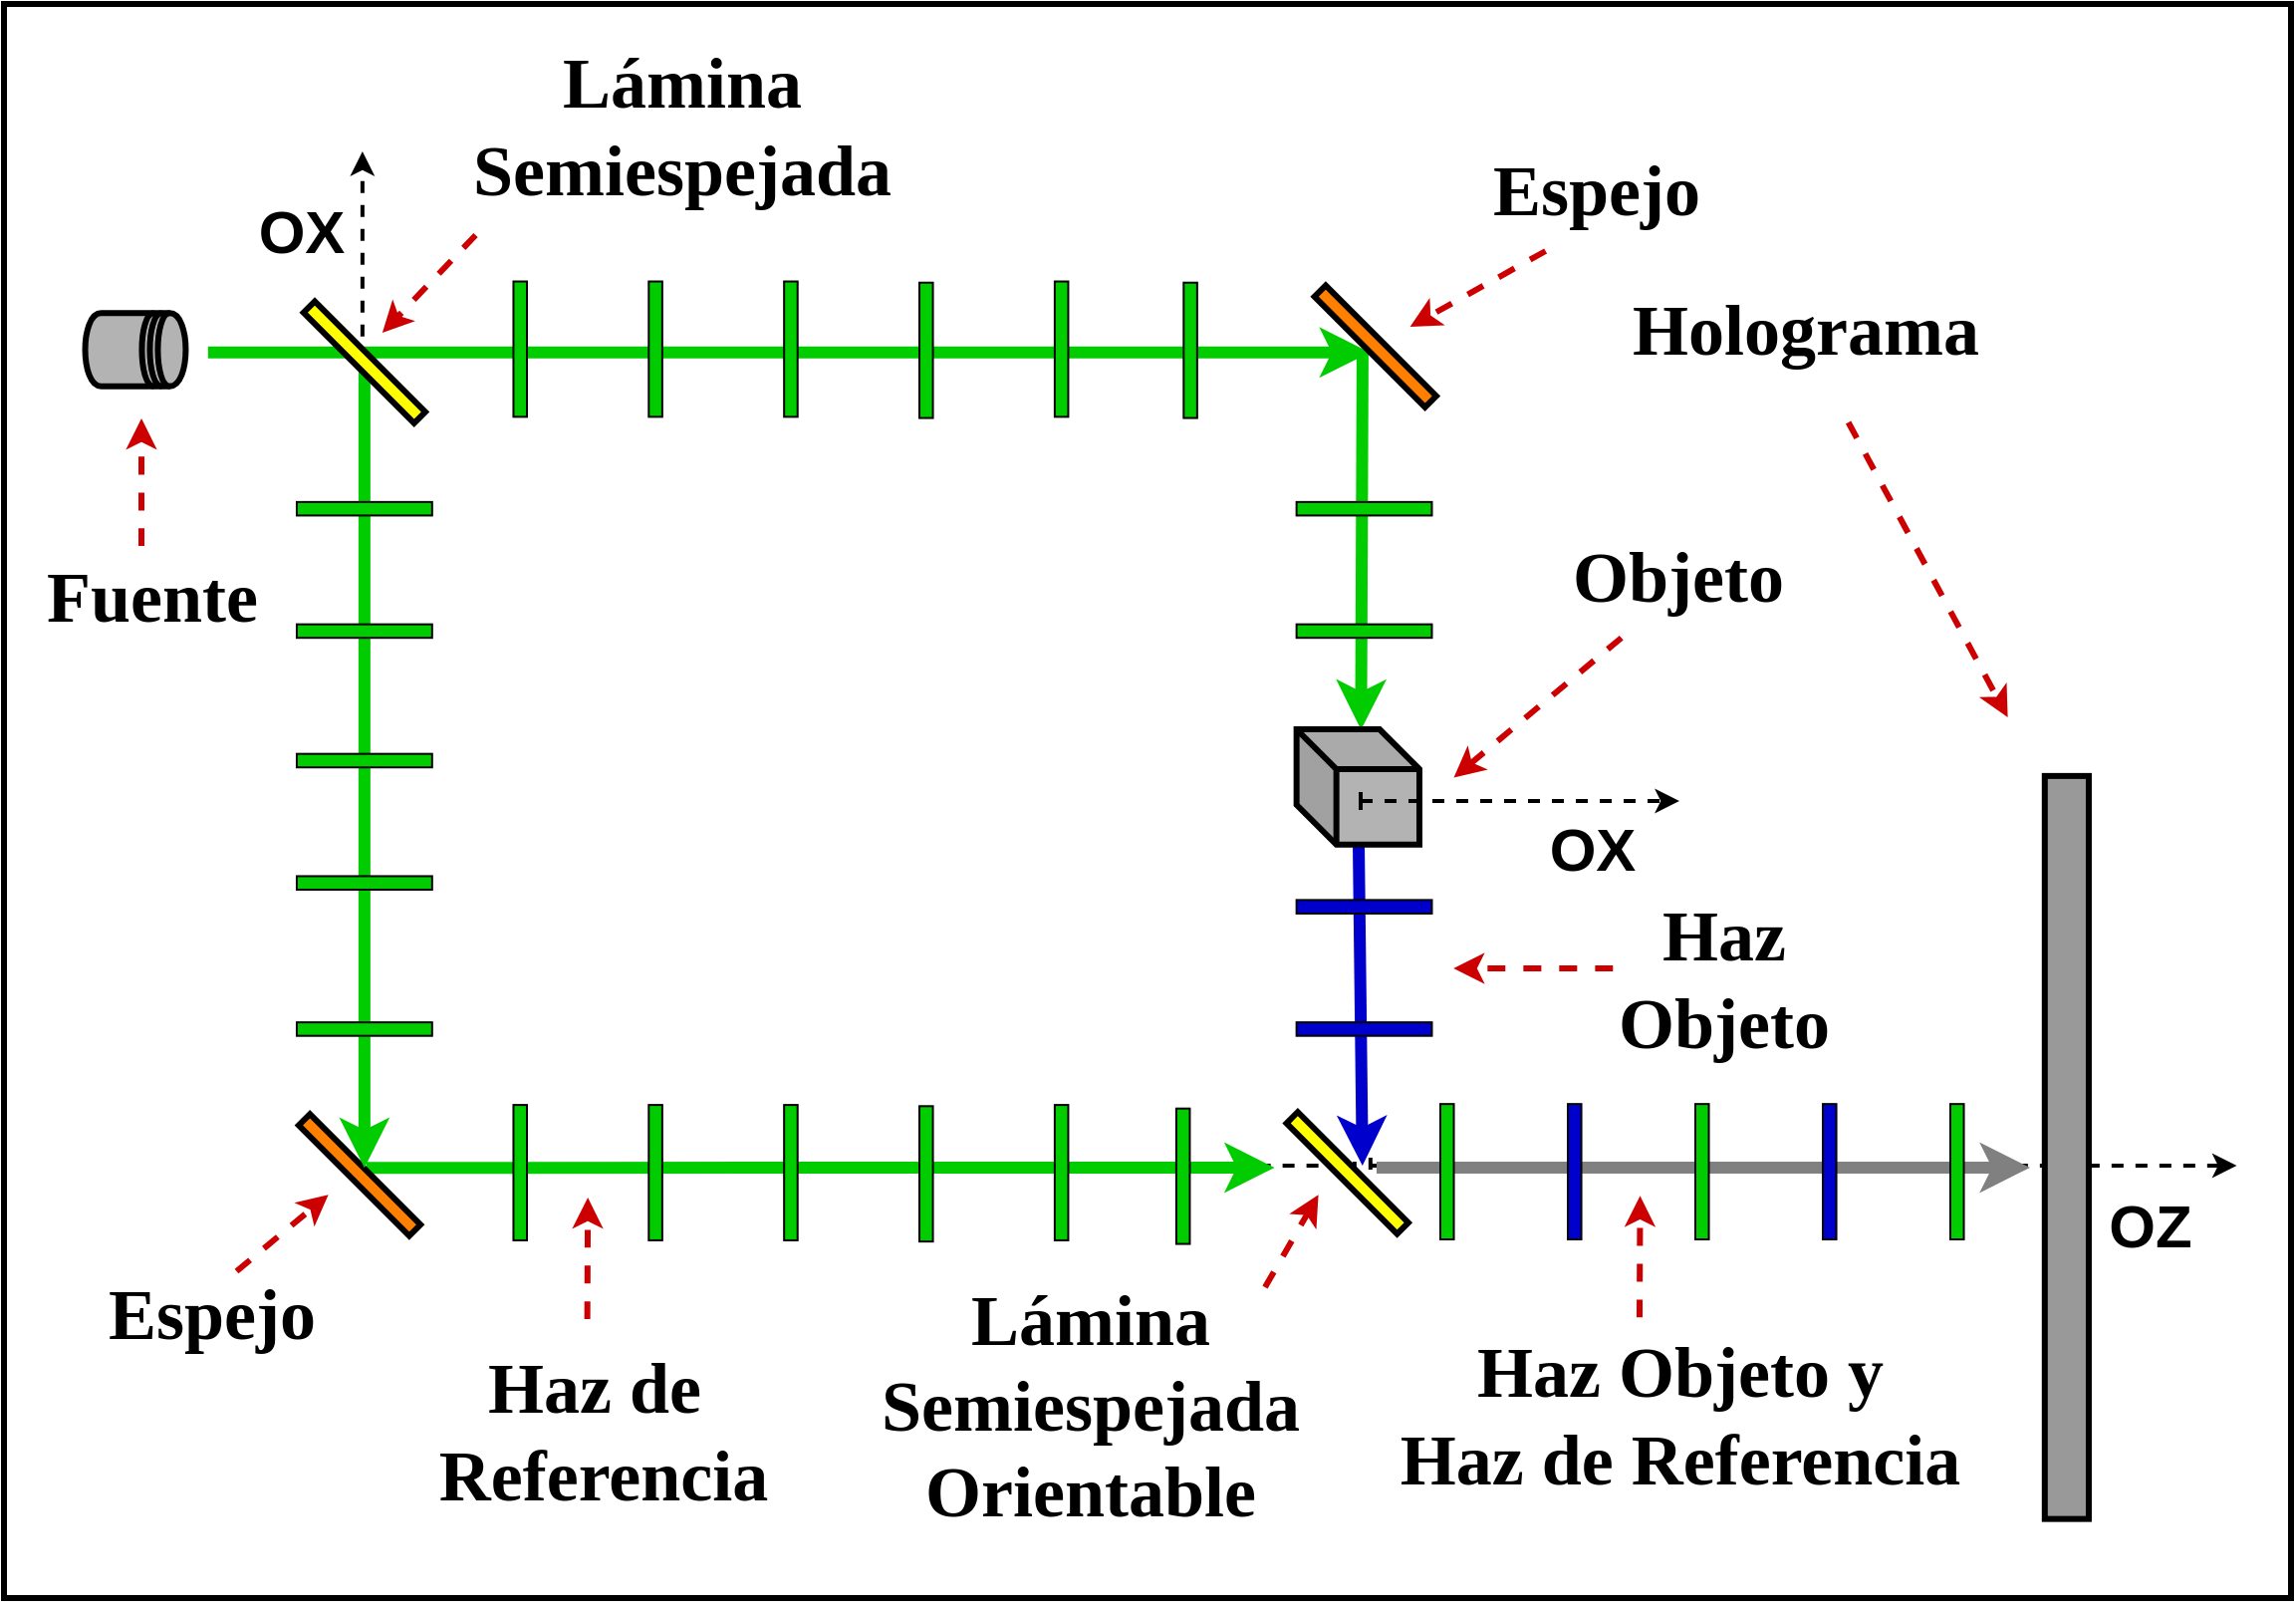 <mxfile version="20.7.4" type="device"><diagram id="RKp0O22fH_kc098QBIgx" name="Página-1"><mxGraphModel dx="53" dy="-467" grid="1" gridSize="4" guides="1" tooltips="1" connect="1" arrows="1" fold="1" page="1" pageScale="1" pageWidth="1169" pageHeight="827" math="0" shadow="0"><root><mxCell id="0"/><mxCell id="1" parent="0"/><mxCell id="4uWURCMnZ6tSBSoUPOMU-154" value="" style="endArrow=classic;html=1;rounded=0;strokeWidth=6;strokeColor=#0000CC;startArrow=none;startFill=0;movable=1;resizable=1;rotatable=1;deletable=1;editable=1;connectable=1;" parent="1" source="CR2pXK3wk7QsSCWjw1C4-1" edge="1"><mxGeometry x="-0.359" y="92" width="50" height="50" relative="1" as="geometry"><mxPoint x="1860.964" y="2075.424" as="sourcePoint"/><mxPoint x="1860.922" y="2255.021" as="targetPoint"/><mxPoint y="1" as="offset"/></mxGeometry></mxCell><mxCell id="rqAqz7knDWIC3kGbM8XP-1" value="" style="endArrow=classic;html=1;strokeWidth=2;rounded=0;jumpStyle=line;dashed=1;startArrow=none;movable=1;resizable=1;rotatable=1;deletable=1;editable=1;connectable=1;endFill=1;startFill=0;" parent="1" edge="1"><mxGeometry width="50" height="50" relative="1" as="geometry"><mxPoint x="1388.81" y="2255" as="sourcePoint"/><mxPoint x="2299.76" y="2255" as="targetPoint"/></mxGeometry></mxCell><mxCell id="4uWURCMnZ6tSBSoUPOMU-153" value="" style="endArrow=classic;html=1;rounded=0;strokeWidth=6;startArrow=none;startFill=0;movable=1;resizable=1;rotatable=1;deletable=1;editable=1;connectable=1;jumpStyle=sharp;shadow=0;strokeColor=#808080;" parent="1" edge="1"><mxGeometry x="-0.359" y="92" width="50" height="50" relative="1" as="geometry"><mxPoint x="1868" y="2256" as="sourcePoint"/><mxPoint x="2196" y="2256" as="targetPoint"/><mxPoint y="1" as="offset"/></mxGeometry></mxCell><mxCell id="rqAqz7knDWIC3kGbM8XP-2" value="" style="endArrow=classic;html=1;strokeWidth=2;rounded=0;jumpStyle=line;dashed=1;startArrow=oval;movable=1;resizable=1;rotatable=1;deletable=1;editable=1;connectable=1;endFill=1;startFill=1;" parent="1" edge="1"><mxGeometry width="50" height="50" relative="1" as="geometry"><mxPoint x="1358.94" y="2261.9" as="sourcePoint"/><mxPoint x="1358.94" y="1745.98" as="targetPoint"/></mxGeometry></mxCell><mxCell id="4uWURCMnZ6tSBSoUPOMU-195" value="" style="endArrow=classic;html=1;rounded=0;strokeWidth=6;strokeColor=#00CC00;startArrow=none;startFill=0;movable=1;resizable=1;rotatable=1;deletable=1;editable=1;connectable=1;" parent="1" edge="1"><mxGeometry width="50" height="50" relative="1" as="geometry"><mxPoint x="1360.915" y="2256.084" as="sourcePoint"/><mxPoint x="1816.81" y="2256" as="targetPoint"/></mxGeometry></mxCell><mxCell id="4uWURCMnZ6tSBSoUPOMU-155" value="" style="shape=datastore;whiteSpace=wrap;html=1;strokeWidth=3;fillColor=#B3B3B3;direction=south;movable=1;resizable=1;rotatable=1;deletable=1;editable=1;connectable=1;" parent="1" vertex="1"><mxGeometry x="1219.763" y="1827.187" width="50.464" height="36.671" as="geometry"/></mxCell><mxCell id="4uWURCMnZ6tSBSoUPOMU-156" value="" style="endArrow=classic;html=1;rounded=0;strokeWidth=6;strokeColor=#00CC00;startArrow=none;startFill=0;entryX=1;entryY=0;entryDx=0;entryDy=0;movable=1;resizable=1;rotatable=1;deletable=1;editable=1;connectable=1;" parent="1" edge="1"><mxGeometry width="50" height="50" relative="1" as="geometry"><mxPoint x="1281.441" y="1846.889" as="sourcePoint"/><mxPoint x="1864.579" y="1846.889" as="targetPoint"/></mxGeometry></mxCell><mxCell id="4uWURCMnZ6tSBSoUPOMU-157" value="" style="rounded=0;whiteSpace=wrap;html=1;strokeWidth=3;fillColor=#FF8000;rotation=45;movable=1;resizable=1;rotatable=1;deletable=1;editable=1;connectable=1;" parent="1" vertex="1"><mxGeometry x="1318.253" y="2255.722" width="78.499" height="7.977" as="geometry"/></mxCell><mxCell id="4uWURCMnZ6tSBSoUPOMU-158" value="" style="rounded=0;whiteSpace=wrap;html=1;strokeWidth=3;fillColor=#999999;rotation=90;movable=1;resizable=1;rotatable=1;deletable=1;editable=1;connectable=1;" parent="1" vertex="1"><mxGeometry x="2028" y="2234.84" width="372.88" height="22.08" as="geometry"/></mxCell><mxCell id="4uWURCMnZ6tSBSoUPOMU-160" value="" style="endArrow=classic;html=1;rounded=0;strokeWidth=6;strokeColor=#00CC00;startArrow=none;startFill=0;movable=1;resizable=1;rotatable=1;deletable=1;editable=1;connectable=1;entryX=0.525;entryY=0.004;entryDx=0;entryDy=0;entryPerimeter=0;" parent="1" target="CR2pXK3wk7QsSCWjw1C4-1" edge="1"><mxGeometry x="-0.359" y="92" width="50" height="50" relative="1" as="geometry"><mxPoint x="1860.964" y="1845.956" as="sourcePoint"/><mxPoint x="1861" y="2016" as="targetPoint"/><mxPoint y="1" as="offset"/></mxGeometry></mxCell><mxCell id="4uWURCMnZ6tSBSoUPOMU-162" value="" style="rounded=0;whiteSpace=wrap;html=1;rotation=-90;fillColor=#00CC00;movable=1;resizable=1;rotatable=1;deletable=1;editable=1;connectable=1;" parent="1" vertex="1"><mxGeometry x="1404.153" y="1841.835" width="67.929" height="6.776" as="geometry"/></mxCell><mxCell id="4uWURCMnZ6tSBSoUPOMU-163" value="" style="rounded=0;whiteSpace=wrap;html=1;rotation=-90;fillColor=#00CC00;movable=1;resizable=1;rotatable=1;deletable=1;editable=1;connectable=1;" parent="1" vertex="1"><mxGeometry x="1472.082" y="1841.835" width="67.929" height="6.776" as="geometry"/></mxCell><mxCell id="4uWURCMnZ6tSBSoUPOMU-164" value="" style="rounded=0;whiteSpace=wrap;html=1;rotation=-90;fillColor=#00CC00;movable=1;resizable=1;rotatable=1;deletable=1;editable=1;connectable=1;" parent="1" vertex="1"><mxGeometry x="1540.011" y="1841.835" width="67.929" height="6.776" as="geometry"/></mxCell><mxCell id="4uWURCMnZ6tSBSoUPOMU-165" value="" style="rounded=0;whiteSpace=wrap;html=1;rotation=-90;fillColor=#00CC00;movable=1;resizable=1;rotatable=1;deletable=1;editable=1;connectable=1;" parent="1" vertex="1"><mxGeometry x="1607.94" y="1842.435" width="67.929" height="6.776" as="geometry"/></mxCell><mxCell id="4uWURCMnZ6tSBSoUPOMU-166" value="" style="rounded=0;whiteSpace=wrap;html=1;rotation=-90;fillColor=#00CC00;movable=1;resizable=1;rotatable=1;deletable=1;editable=1;connectable=1;" parent="1" vertex="1"><mxGeometry x="1675.869" y="1841.835" width="67.929" height="6.776" as="geometry"/></mxCell><mxCell id="4uWURCMnZ6tSBSoUPOMU-167" value="" style="rounded=0;whiteSpace=wrap;html=1;rotation=-90;fillColor=#00CC00;movable=1;resizable=1;rotatable=1;deletable=1;editable=1;connectable=1;" parent="1" vertex="1"><mxGeometry x="1740.579" y="1842.435" width="67.929" height="6.776" as="geometry"/></mxCell><mxCell id="4uWURCMnZ6tSBSoUPOMU-168" value="" style="rounded=0;whiteSpace=wrap;html=1;rotation=-90;fillColor=#00CC00;movable=1;resizable=1;rotatable=1;deletable=1;editable=1;connectable=1;" parent="1" vertex="1"><mxGeometry x="1404.153" y="2255.122" width="67.929" height="6.776" as="geometry"/></mxCell><mxCell id="4uWURCMnZ6tSBSoUPOMU-169" value="" style="rounded=0;whiteSpace=wrap;html=1;rotation=-90;fillColor=#00CC00;movable=1;resizable=1;rotatable=1;deletable=1;editable=1;connectable=1;" parent="1" vertex="1"><mxGeometry x="1472.082" y="2255.122" width="67.929" height="6.776" as="geometry"/></mxCell><mxCell id="4uWURCMnZ6tSBSoUPOMU-170" value="" style="rounded=0;whiteSpace=wrap;html=1;rotation=-90;fillColor=#00CC00;movable=1;resizable=1;rotatable=1;deletable=1;editable=1;connectable=1;" parent="1" vertex="1"><mxGeometry x="1540.011" y="2255.122" width="67.929" height="6.776" as="geometry"/></mxCell><mxCell id="4uWURCMnZ6tSBSoUPOMU-171" value="" style="rounded=0;whiteSpace=wrap;html=1;rotation=-90;fillColor=#00CC00;movable=1;resizable=1;rotatable=1;deletable=1;editable=1;connectable=1;" parent="1" vertex="1"><mxGeometry x="1607.94" y="2255.722" width="67.929" height="6.776" as="geometry"/></mxCell><mxCell id="4uWURCMnZ6tSBSoUPOMU-172" value="" style="rounded=0;whiteSpace=wrap;html=1;rotation=-90;fillColor=#00CC00;movable=1;resizable=1;rotatable=1;deletable=1;editable=1;connectable=1;" parent="1" vertex="1"><mxGeometry x="1675.869" y="2255.122" width="67.929" height="6.776" as="geometry"/></mxCell><mxCell id="4uWURCMnZ6tSBSoUPOMU-173" value="" style="rounded=0;whiteSpace=wrap;html=1;rotation=-90;fillColor=#00CC00;movable=1;resizable=1;rotatable=1;deletable=1;editable=1;connectable=1;" parent="1" vertex="1"><mxGeometry x="1736.879" y="2256.922" width="67.929" height="6.776" as="geometry"/></mxCell><mxCell id="4uWURCMnZ6tSBSoUPOMU-174" value="" style="endArrow=classic;html=1;rounded=0;strokeWidth=6;strokeColor=#00CC00;startArrow=none;startFill=0;entryX=1;entryY=1;entryDx=0;entryDy=0;movable=1;resizable=1;rotatable=1;deletable=1;editable=1;connectable=1;" parent="1" edge="1"><mxGeometry width="50" height="50" relative="1" as="geometry"><mxPoint x="1359.94" y="1846.889" as="sourcePoint"/><mxPoint x="1359.94" y="2256.121" as="targetPoint"/></mxGeometry></mxCell><mxCell id="4uWURCMnZ6tSBSoUPOMU-175" value="" style="rounded=0;whiteSpace=wrap;html=1;strokeWidth=3;fillColor=#FF8000;rotation=45;movable=1;resizable=1;rotatable=1;deletable=1;editable=1;connectable=1;" parent="1" vertex="1"><mxGeometry x="1828.133" y="1839.844" width="78.499" height="7.977" as="geometry"/></mxCell><mxCell id="4uWURCMnZ6tSBSoUPOMU-176" value="" style="rounded=0;whiteSpace=wrap;html=1;strokeWidth=3;fillColor=#FFFF00;rotation=45;movable=1;resizable=1;rotatable=1;deletable=1;editable=1;connectable=1;" parent="1" vertex="1"><mxGeometry x="1320.69" y="1847.822" width="78.499" height="7.977" as="geometry"/></mxCell><mxCell id="4uWURCMnZ6tSBSoUPOMU-178" value="" style="rounded=0;whiteSpace=wrap;html=1;rotation=-180;fillColor=#00CC00;movable=1;resizable=1;rotatable=1;deletable=1;editable=1;connectable=1;" parent="1" vertex="1"><mxGeometry x="1325.978" y="1921.943" width="67.929" height="6.776" as="geometry"/></mxCell><mxCell id="4uWURCMnZ6tSBSoUPOMU-179" value="" style="rounded=0;whiteSpace=wrap;html=1;rotation=-180;fillColor=#00CC00;movable=1;resizable=1;rotatable=1;deletable=1;editable=1;connectable=1;" parent="1" vertex="1"><mxGeometry x="1325.978" y="1983.329" width="67.929" height="6.776" as="geometry"/></mxCell><mxCell id="4uWURCMnZ6tSBSoUPOMU-180" value="" style="rounded=0;whiteSpace=wrap;html=1;rotation=-180;fillColor=#00CC00;movable=1;resizable=1;rotatable=1;deletable=1;editable=1;connectable=1;" parent="1" vertex="1"><mxGeometry x="1325.978" y="2048.344" width="67.929" height="6.776" as="geometry"/></mxCell><mxCell id="4uWURCMnZ6tSBSoUPOMU-181" value="" style="rounded=0;whiteSpace=wrap;html=1;rotation=-180;fillColor=#00CC00;movable=1;resizable=1;rotatable=1;deletable=1;editable=1;connectable=1;" parent="1" vertex="1"><mxGeometry x="1325.978" y="2109.729" width="67.929" height="6.776" as="geometry"/></mxCell><mxCell id="4uWURCMnZ6tSBSoUPOMU-182" value="" style="rounded=0;whiteSpace=wrap;html=1;rotation=-180;fillColor=#00CC00;movable=1;resizable=1;rotatable=1;deletable=1;editable=1;connectable=1;" parent="1" vertex="1"><mxGeometry x="1827.814" y="1921.943" width="67.929" height="6.776" as="geometry"/></mxCell><mxCell id="4uWURCMnZ6tSBSoUPOMU-183" value="" style="rounded=0;whiteSpace=wrap;html=1;rotation=-180;fillColor=#00CC00;movable=1;resizable=1;rotatable=1;deletable=1;editable=1;connectable=1;" parent="1" vertex="1"><mxGeometry x="1827.814" y="1983.329" width="67.929" height="6.776" as="geometry"/></mxCell><mxCell id="4uWURCMnZ6tSBSoUPOMU-184" value="" style="rounded=0;whiteSpace=wrap;html=1;rotation=-180;fillColor=#00CC00;movable=1;resizable=1;rotatable=1;deletable=1;editable=1;connectable=1;" parent="1" vertex="1"><mxGeometry x="1325.978" y="2183.079" width="67.929" height="6.776" as="geometry"/></mxCell><mxCell id="4uWURCMnZ6tSBSoUPOMU-185" value="" style="rounded=0;whiteSpace=wrap;html=1;rotation=-180;fillColor=#0000CC;movable=1;resizable=1;rotatable=1;deletable=1;editable=1;connectable=1;" parent="1" vertex="1"><mxGeometry x="1827.814" y="2121.693" width="67.929" height="6.776" as="geometry"/></mxCell><mxCell id="4uWURCMnZ6tSBSoUPOMU-186" value="" style="rounded=0;whiteSpace=wrap;html=1;rotation=-180;fillColor=#0000CC;movable=1;resizable=1;rotatable=1;deletable=1;editable=1;connectable=1;" parent="1" vertex="1"><mxGeometry x="1827.814" y="2183.079" width="67.929" height="6.776" as="geometry"/></mxCell><mxCell id="4uWURCMnZ6tSBSoUPOMU-187" value="Haz de&lt;br style=&quot;border-color: var(--border-color);&quot;&gt;&amp;nbsp;Referencia" style="text;html=1;align=center;verticalAlign=middle;resizable=1;points=[];autosize=1;strokeColor=none;fillColor=none;fontSize=36;fontFamily=Times New Roman;fontColor=#000000;fontStyle=1;movable=1;rotatable=1;deletable=1;editable=1;connectable=1;" parent="1" vertex="1"><mxGeometry x="1376.81" y="2339.18" width="196" height="100" as="geometry"/></mxCell><mxCell id="4uWURCMnZ6tSBSoUPOMU-188" value="Objeto" style="text;html=1;align=center;verticalAlign=middle;resizable=1;points=[];autosize=1;strokeColor=none;fillColor=none;fontSize=36;fontFamily=Times New Roman;fontColor=#000000;fontStyle=1;movable=1;rotatable=1;deletable=1;editable=1;connectable=1;" parent="1" vertex="1"><mxGeometry x="1953.968" y="1930.102" width="130" height="60" as="geometry"/></mxCell><mxCell id="4uWURCMnZ6tSBSoUPOMU-189" value="Fuente" style="text;html=1;align=center;verticalAlign=middle;resizable=1;points=[];autosize=1;strokeColor=none;fillColor=none;fontSize=36;fontFamily=Times New Roman;fontColor=#000000;fontStyle=1;movable=1;rotatable=1;deletable=1;editable=1;connectable=1;" parent="1" vertex="1"><mxGeometry x="1188.256" y="1939.999" width="130" height="60" as="geometry"/></mxCell><mxCell id="4uWURCMnZ6tSBSoUPOMU-190" value="" style="endArrow=classic;html=1;dashed=1;strokeColor=#CC0000;strokeWidth=3;fontFamily=Times New Roman;fontSize=36;fontColor=#000000;curved=1;movable=1;resizable=1;rotatable=1;deletable=1;editable=1;connectable=1;" parent="1" edge="1"><mxGeometry x="-0.37" y="53" width="50" height="50" relative="1" as="geometry"><mxPoint x="1952.81" y="1796" as="sourcePoint"/><mxPoint x="1884.81" y="1834" as="targetPoint"/><mxPoint y="-1" as="offset"/></mxGeometry></mxCell><mxCell id="4uWURCMnZ6tSBSoUPOMU-191" value="" style="endArrow=classic;html=1;dashed=1;strokeColor=#CC0000;strokeWidth=3;fontFamily=Times New Roman;fontSize=36;fontColor=#000000;curved=1;movable=1;resizable=1;rotatable=1;deletable=1;editable=1;connectable=1;" parent="1" edge="1"><mxGeometry x="-0.37" y="53" width="50" height="50" relative="1" as="geometry"><mxPoint x="1295.76" y="2308" as="sourcePoint"/><mxPoint x="1341.824" y="2269.575" as="targetPoint"/><mxPoint y="-1" as="offset"/></mxGeometry></mxCell><mxCell id="4uWURCMnZ6tSBSoUPOMU-192" value="" style="endArrow=classic;html=1;dashed=1;strokeColor=#CC0000;strokeWidth=3;fontFamily=Times New Roman;fontSize=36;fontColor=#000000;curved=1;movable=1;resizable=1;rotatable=1;deletable=1;editable=1;connectable=1;" parent="1" edge="1"><mxGeometry x="-0.37" y="53" width="50" height="50" relative="1" as="geometry"><mxPoint x="1248" y="1944" as="sourcePoint"/><mxPoint x="1248" y="1880" as="targetPoint"/><mxPoint y="-1" as="offset"/></mxGeometry></mxCell><mxCell id="4uWURCMnZ6tSBSoUPOMU-193" value="" style="endArrow=classic;html=1;dashed=1;strokeColor=#CC0000;strokeWidth=3;fontFamily=Times New Roman;fontSize=36;fontColor=#000000;curved=1;movable=1;resizable=1;rotatable=1;deletable=1;editable=1;connectable=1;" parent="1" edge="1"><mxGeometry x="-0.37" y="53" width="50" height="50" relative="1" as="geometry"><mxPoint x="1471.81" y="2332.0" as="sourcePoint"/><mxPoint x="1472.084" y="2271.051" as="targetPoint"/><mxPoint y="-1" as="offset"/></mxGeometry></mxCell><mxCell id="4uWURCMnZ6tSBSoUPOMU-194" value="" style="endArrow=classic;html=1;dashed=1;strokeColor=#CC0000;strokeWidth=3;fontFamily=Times New Roman;fontSize=36;fontColor=#000000;curved=1;movable=1;resizable=1;rotatable=1;deletable=1;editable=1;connectable=1;" parent="1" edge="1"><mxGeometry x="-0.37" y="53" width="50" height="50" relative="1" as="geometry"><mxPoint x="1812" y="2316" as="sourcePoint"/><mxPoint x="1838.792" y="2269.575" as="targetPoint"/><mxPoint y="-1" as="offset"/></mxGeometry></mxCell><mxCell id="4uWURCMnZ6tSBSoUPOMU-196" value="Haz Objeto y&lt;br&gt;Haz de Referencia" style="text;html=1;align=center;verticalAlign=middle;resizable=1;points=[];autosize=1;strokeColor=none;fillColor=none;fontSize=36;fontFamily=Times New Roman;fontColor=#000000;fontStyle=1;movable=1;rotatable=1;deletable=1;editable=1;connectable=1;" parent="1" vertex="1"><mxGeometry x="1868.01" y="2330.74" width="304" height="100" as="geometry"/></mxCell><mxCell id="4uWURCMnZ6tSBSoUPOMU-197" value="" style="endArrow=classic;html=1;dashed=1;strokeColor=#CC0000;strokeWidth=3;fontFamily=Times New Roman;fontSize=36;fontColor=#000000;curved=1;movable=1;resizable=1;rotatable=1;deletable=1;editable=1;connectable=1;" parent="1" edge="1"><mxGeometry x="-0.37" y="53" width="50" height="50" relative="1" as="geometry"><mxPoint x="1990.87" y="1990.1" as="sourcePoint"/><mxPoint x="1906.755" y="2060.25" as="targetPoint"/><mxPoint y="-1" as="offset"/></mxGeometry></mxCell><mxCell id="4uWURCMnZ6tSBSoUPOMU-198" value="Lámina&lt;br&gt;Semiespejada" style="text;html=1;align=center;verticalAlign=middle;resizable=1;points=[];autosize=1;strokeColor=none;fillColor=none;fontSize=36;fontFamily=Times New Roman;fontColor=#000000;fontStyle=1;movable=1;rotatable=1;deletable=1;editable=1;connectable=1;" parent="1" vertex="1"><mxGeometry x="1424.81" y="1684" width="187.54" height="100" as="geometry"/></mxCell><mxCell id="4uWURCMnZ6tSBSoUPOMU-199" value="Espejo" style="text;html=1;align=center;verticalAlign=middle;resizable=1;points=[];autosize=1;strokeColor=none;fillColor=none;fontSize=36;fontFamily=Times New Roman;fontColor=#000000;fontStyle=1;movable=1;rotatable=1;deletable=1;editable=1;connectable=1;" parent="1" vertex="1"><mxGeometry x="1906.63" y="1736" width="142.74" height="60" as="geometry"/></mxCell><mxCell id="4uWURCMnZ6tSBSoUPOMU-200" value="Lámina&lt;br&gt;Semiespejada&lt;br&gt;Orientable" style="text;html=1;align=center;verticalAlign=middle;resizable=1;points=[];autosize=1;strokeColor=none;fillColor=none;fontSize=36;fontFamily=Times New Roman;fontColor=#000000;fontStyle=1;movable=1;rotatable=1;deletable=1;editable=1;connectable=1;" parent="1" vertex="1"><mxGeometry x="1607.94" y="2304.0" width="232" height="144" as="geometry"/></mxCell><mxCell id="4uWURCMnZ6tSBSoUPOMU-201" value="" style="endArrow=classic;html=1;dashed=1;strokeColor=#CC0000;strokeWidth=3;fontFamily=Times New Roman;fontSize=36;fontColor=#000000;curved=1;movable=1;resizable=1;rotatable=1;deletable=1;editable=1;connectable=1;" parent="1" edge="1"><mxGeometry x="-0.37" y="53" width="50" height="50" relative="1" as="geometry"><mxPoint x="1415.76" y="1788" as="sourcePoint"/><mxPoint x="1368.94" y="1837" as="targetPoint"/><mxPoint y="-1" as="offset"/></mxGeometry></mxCell><mxCell id="4uWURCMnZ6tSBSoUPOMU-202" value="Holograma" style="text;html=1;align=center;verticalAlign=middle;resizable=1;points=[];autosize=1;strokeColor=none;fillColor=none;fontSize=36;fontFamily=Times New Roman;fontColor=#000000;fontStyle=1;movable=1;rotatable=1;deletable=1;editable=1;connectable=1;" parent="1" vertex="1"><mxGeometry x="1989.49" y="1808.86" width="186.33" height="55" as="geometry"/></mxCell><mxCell id="4uWURCMnZ6tSBSoUPOMU-204" value="" style="endArrow=classic;html=1;dashed=1;strokeColor=#CC0000;strokeWidth=3;fontFamily=Times New Roman;fontSize=36;fontColor=#000000;curved=1;movable=1;resizable=1;rotatable=1;deletable=1;editable=1;connectable=1;" parent="1" edge="1"><mxGeometry x="-0.37" y="53" width="50" height="50" relative="1" as="geometry"><mxPoint x="2104.81" y="1882" as="sourcePoint"/><mxPoint x="2184.81" y="2030" as="targetPoint"/><mxPoint y="-1" as="offset"/></mxGeometry></mxCell><mxCell id="4uWURCMnZ6tSBSoUPOMU-205" value="Espejo" style="text;html=1;align=center;verticalAlign=middle;resizable=1;points=[];autosize=1;strokeColor=none;fillColor=none;fontSize=36;fontFamily=Times New Roman;fontColor=#000000;fontStyle=1;movable=1;rotatable=1;deletable=1;editable=1;connectable=1;" parent="1" vertex="1"><mxGeometry x="1211.76" y="2300" width="142.74" height="60" as="geometry"/></mxCell><mxCell id="4uWURCMnZ6tSBSoUPOMU-214" value="" style="group;movable=1;resizable=1;rotatable=1;deletable=1;editable=1;connectable=1;" parent="1" vertex="1" connectable="0"><mxGeometry x="2151.995" y="2224.075" width="11.21" height="68.865" as="geometry"/></mxCell><mxCell id="4uWURCMnZ6tSBSoUPOMU-215" value="" style="rounded=0;whiteSpace=wrap;html=1;rotation=-90;fillColor=#00CC00;movable=1;resizable=1;rotatable=1;deletable=1;editable=1;connectable=1;" parent="4uWURCMnZ6tSBSoUPOMU-214" vertex="1"><mxGeometry x="-26.575" y="30.575" width="67.93" height="6.78" as="geometry"/></mxCell><mxCell id="g44zZhj4VYWp539Z-SeC-1" value="" style="group;movable=1;resizable=1;rotatable=1;deletable=1;editable=1;connectable=1;" parent="1" vertex="1" connectable="0"><mxGeometry x="1963.995" y="2224.075" width="360.005" height="242.925" as="geometry"/></mxCell><mxCell id="g44zZhj4VYWp539Z-SeC-2" value="" style="rounded=0;whiteSpace=wrap;html=1;rotation=-90;fillColor=#0000CC;movable=1;resizable=1;rotatable=1;deletable=1;editable=1;connectable=1;" parent="g44zZhj4VYWp539Z-SeC-1" vertex="1"><mxGeometry x="-30.575" y="30.575" width="67.93" height="6.78" as="geometry"/></mxCell><mxCell id="ZO0dDVG3hWPUqXIi3CiA-1" value="" style="rounded=0;whiteSpace=wrap;html=1;strokeWidth=3;fillColor=#FFFF00;rotation=45;movable=1;resizable=1;rotatable=1;deletable=1;editable=1;connectable=1;" parent="1" vertex="1"><mxGeometry x="1814.11" y="2254.652" width="78.499" height="7.977" as="geometry"/></mxCell><mxCell id="OXrjwrCIEnWmjg9fCQa2-1" value="&lt;b&gt;&lt;font style=&quot;font-size: 30px;&quot;&gt;OX&lt;/font&gt;&lt;/b&gt;" style="text;html=1;align=center;verticalAlign=middle;resizable=1;points=[];autosize=1;strokeColor=none;fillColor=none;fontSize=36;movable=1;rotatable=1;deletable=1;editable=1;connectable=1;" parent="1" vertex="1"><mxGeometry x="1295.76" y="1756.0" width="64" height="56" as="geometry"/></mxCell><mxCell id="OXrjwrCIEnWmjg9fCQa2-2" value="&lt;b&gt;&lt;font style=&quot;font-size: 30px;&quot;&gt;OZ&lt;/font&gt;&lt;/b&gt;" style="text;html=1;align=center;verticalAlign=middle;resizable=1;points=[];autosize=1;strokeColor=none;fillColor=none;fontSize=36;movable=1;rotatable=1;deletable=1;editable=1;connectable=1;" parent="1" vertex="1"><mxGeometry x="2224" y="2254.65" width="64" height="56" as="geometry"/></mxCell><mxCell id="tmUEmOiTcjJhT-CO1Tpt-2" value="" style="group;movable=1;resizable=1;rotatable=1;deletable=1;editable=1;connectable=1;" parent="1" vertex="1" connectable="0"><mxGeometry x="1899.995" y="2224.075" width="424.005" height="251.925" as="geometry"/></mxCell><mxCell id="tmUEmOiTcjJhT-CO1Tpt-3" value="" style="rounded=0;whiteSpace=wrap;html=1;rotation=-90;fillColor=#00CC00;movable=1;resizable=1;rotatable=1;deletable=1;editable=1;connectable=1;" parent="tmUEmOiTcjJhT-CO1Tpt-2" vertex="1"><mxGeometry x="-30.575" y="30.575" width="67.93" height="6.78" as="geometry"/></mxCell><mxCell id="tmUEmOiTcjJhT-CO1Tpt-6" value="" style="endArrow=classic;html=1;dashed=1;strokeColor=#CC0000;strokeWidth=3;fontFamily=Times New Roman;fontSize=36;fontColor=#000000;curved=1;movable=1;resizable=1;rotatable=1;deletable=1;editable=1;connectable=1;" parent="1" edge="1"><mxGeometry x="-0.37" y="53" width="50" height="50" relative="1" as="geometry"><mxPoint x="2000" y="2331.1" as="sourcePoint"/><mxPoint x="2000.274" y="2270.151" as="targetPoint"/><mxPoint y="-1" as="offset"/></mxGeometry></mxCell><mxCell id="gb4U-xLkFSbdLTMKjxUV-6" value="Haz &lt;br&gt;Objeto" style="text;html=1;align=center;verticalAlign=middle;resizable=1;points=[];autosize=1;strokeColor=none;fillColor=none;fontSize=36;fontFamily=Times New Roman;fontColor=#000000;fontStyle=1;movable=1;rotatable=1;deletable=1;editable=1;connectable=1;" parent="1" vertex="1"><mxGeometry x="1977.83" y="2112.0" width="128" height="100" as="geometry"/></mxCell><mxCell id="gb4U-xLkFSbdLTMKjxUV-7" value="" style="endArrow=classic;html=1;dashed=1;strokeColor=#CC0000;strokeWidth=3;fontFamily=Times New Roman;fontSize=36;fontColor=#000000;curved=1;movable=1;resizable=1;rotatable=1;deletable=1;editable=1;connectable=1;" parent="1" edge="1"><mxGeometry x="-0.37" y="53" width="50" height="50" relative="1" as="geometry"><mxPoint x="1986.63" y="2156" as="sourcePoint"/><mxPoint x="1906.63" y="2156" as="targetPoint"/><mxPoint y="-1" as="offset"/></mxGeometry></mxCell><mxCell id="wlR9vldRF6bgWwIcIz-f-3" value="" style="group;movable=1;resizable=1;rotatable=1;deletable=1;editable=1;connectable=1;" parent="1" vertex="1" connectable="0"><mxGeometry x="2027.995" y="2224.075" width="11.21" height="68.865" as="geometry"/></mxCell><mxCell id="wlR9vldRF6bgWwIcIz-f-4" value="" style="rounded=0;whiteSpace=wrap;html=1;rotation=-90;fillColor=#00CC00;movable=1;resizable=1;rotatable=1;deletable=1;editable=1;connectable=1;" parent="wlR9vldRF6bgWwIcIz-f-3" vertex="1"><mxGeometry x="-30.575" y="30.575" width="67.93" height="6.78" as="geometry"/></mxCell><mxCell id="wlR9vldRF6bgWwIcIz-f-6" value="" style="group;movable=1;resizable=1;rotatable=1;deletable=1;editable=1;connectable=1;" parent="1" vertex="1" connectable="0"><mxGeometry x="2091.995" y="2224.075" width="11.21" height="68.865" as="geometry"/></mxCell><mxCell id="wlR9vldRF6bgWwIcIz-f-7" value="" style="rounded=0;whiteSpace=wrap;html=1;rotation=-90;fillColor=#0000CC;movable=1;resizable=1;rotatable=1;deletable=1;editable=1;connectable=1;" parent="wlR9vldRF6bgWwIcIz-f-6" vertex="1"><mxGeometry x="-30.575" y="30.575" width="67.93" height="6.78" as="geometry"/></mxCell><mxCell id="1bcRW2t5-7PxcTK7DbIh-5" value="&lt;b&gt;&lt;font style=&quot;font-size: 30px;&quot;&gt;OX&lt;/font&gt;&lt;/b&gt;" style="text;html=1;align=center;verticalAlign=middle;resizable=0;points=[];autosize=1;strokeColor=none;fillColor=none;fontSize=36;" parent="1" vertex="1"><mxGeometry x="1944.0" y="2065.69" width="64" height="56" as="geometry"/></mxCell><mxCell id="CR2pXK3wk7QsSCWjw1C4-1" value="" style="shape=cube;whiteSpace=wrap;html=1;boundedLbl=1;backgroundOutline=1;darkOpacity=0.05;darkOpacity2=0.1;strokeWidth=3;fillColor=#B3B3B3;movable=1;resizable=1;rotatable=1;deletable=1;editable=1;connectable=1;" parent="1" vertex="1"><mxGeometry x="1827.817" y="2036.004" width="61.678" height="57.93" as="geometry"/></mxCell><mxCell id="1bcRW2t5-7PxcTK7DbIh-6" value="" style="endArrow=classic;html=1;strokeWidth=2;rounded=0;jumpStyle=line;dashed=1;startArrow=baseDash;movable=1;resizable=1;rotatable=1;deletable=1;editable=1;connectable=1;endFill=1;startFill=0;" parent="1" edge="1"><mxGeometry width="50" height="50" relative="1" as="geometry"><mxPoint x="1860.0" y="2072" as="sourcePoint"/><mxPoint x="2020" y="2072" as="targetPoint"/></mxGeometry></mxCell><mxCell id="DLr8RoYhphdyRH2j2o1C-1" value="" style="rounded=0;whiteSpace=wrap;html=1;fillColor=none;movable=1;resizable=1;rotatable=1;deletable=1;editable=1;connectable=1;strokeWidth=3;fontFamily=Times New Roman;fontSize=36;" vertex="1" parent="1"><mxGeometry x="1179" y="1672" width="1148" height="800" as="geometry"/></mxCell></root></mxGraphModel></diagram></mxfile>